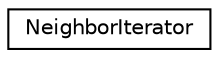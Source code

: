 digraph "Graphical Class Hierarchy"
{
  edge [fontname="Helvetica",fontsize="10",labelfontname="Helvetica",labelfontsize="10"];
  node [fontname="Helvetica",fontsize="10",shape=record];
  rankdir="LR";
  Node0 [label="NeighborIterator",height=0.2,width=0.4,color="black", fillcolor="white", style="filled",URL="$classNeighborIterator.html",tooltip="An Iterator based on a DisjointBoxLayout object for neighboring boxes. "];
}
